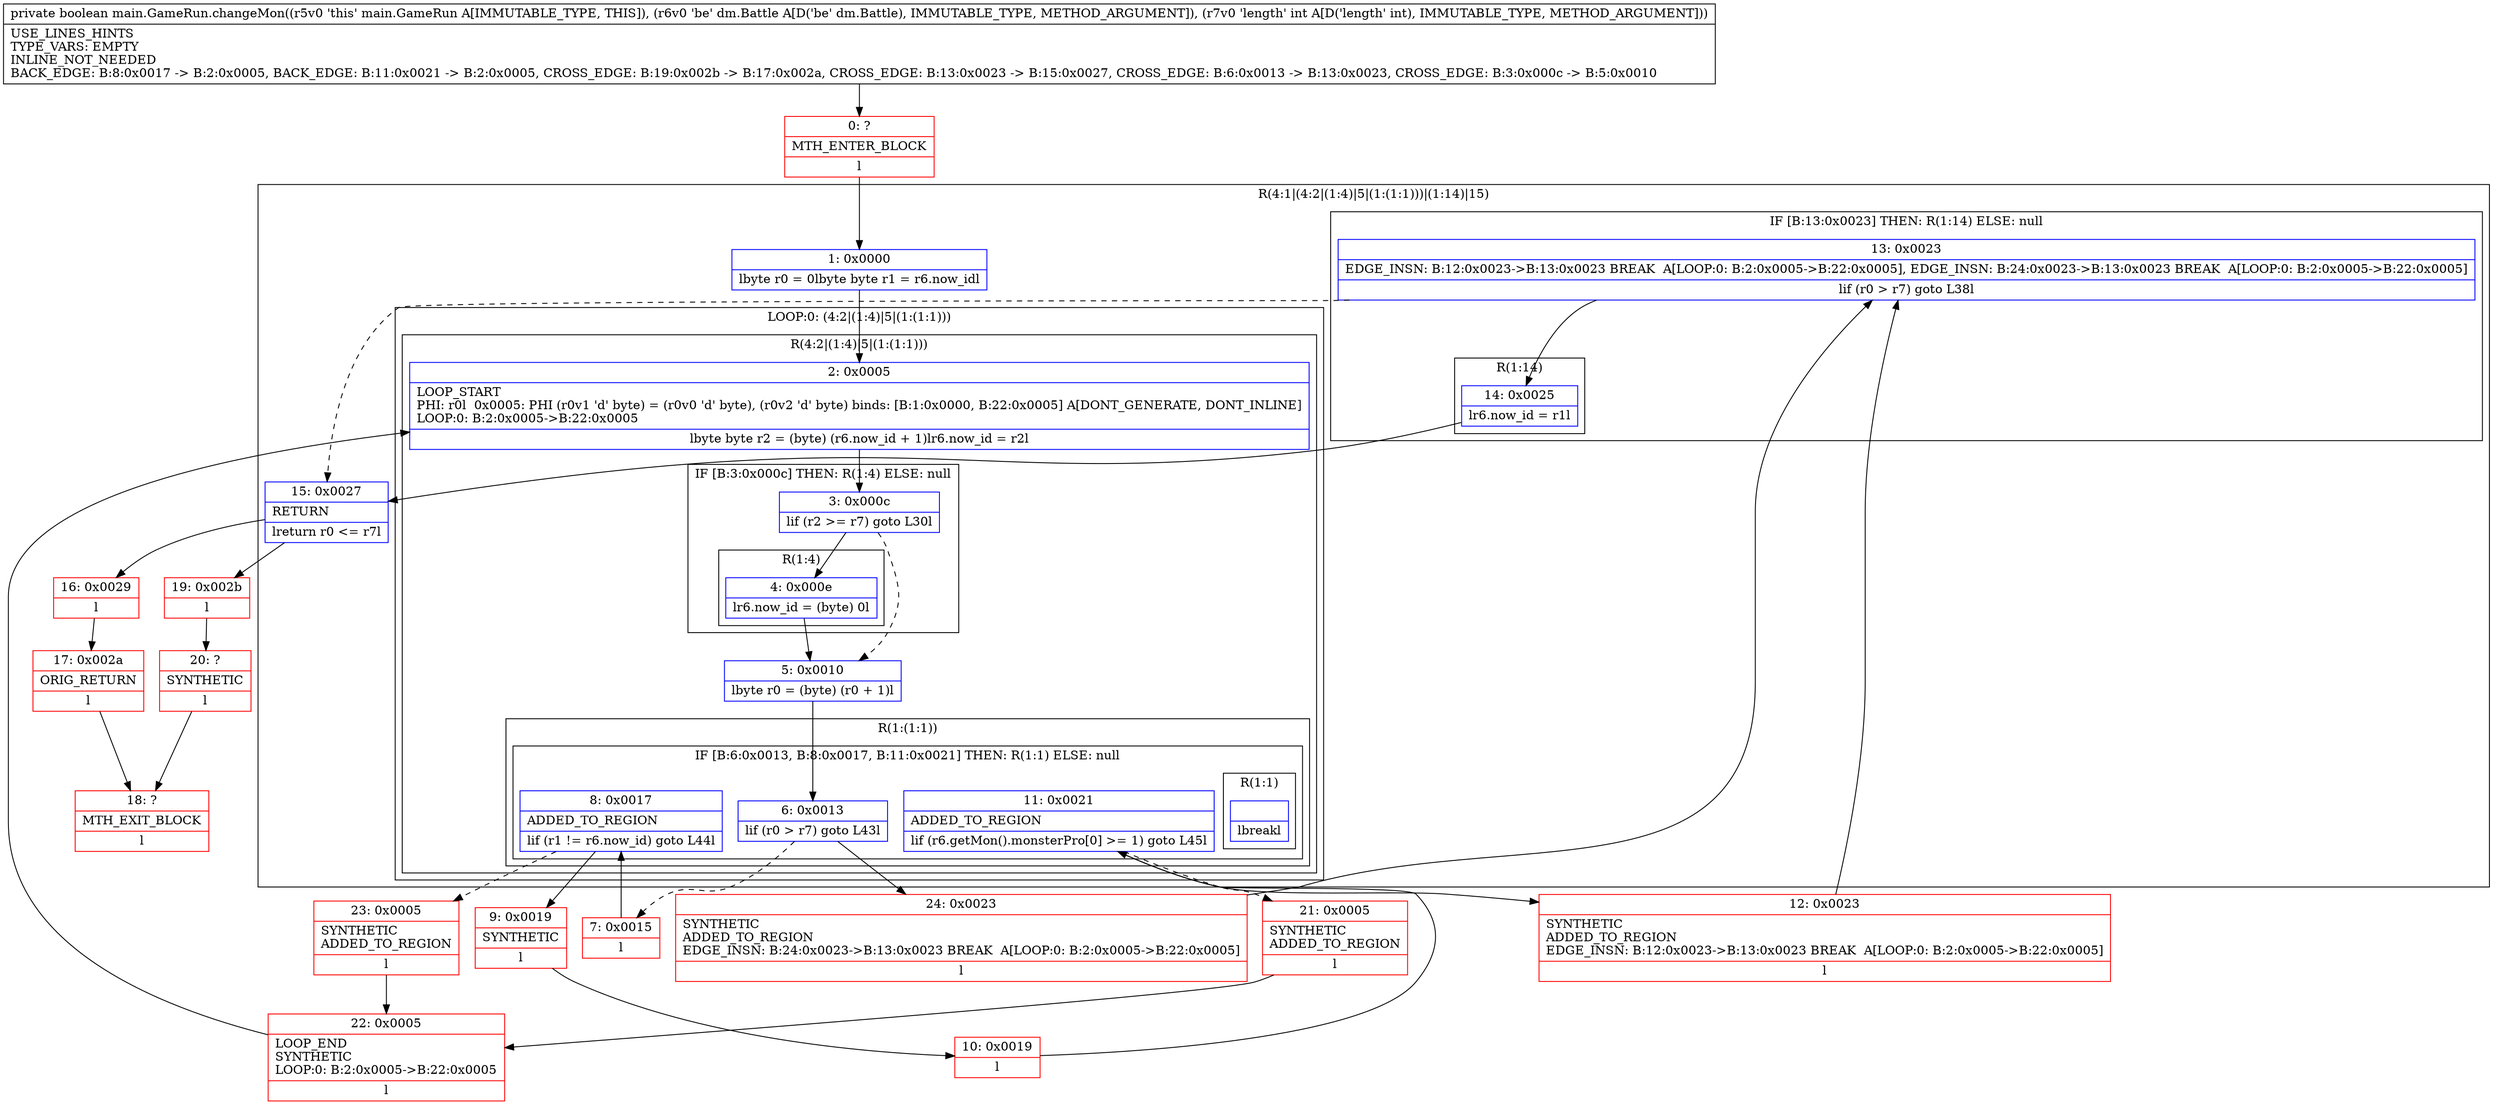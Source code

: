 digraph "CFG formain.GameRun.changeMon(Ldm\/Battle;I)Z" {
subgraph cluster_Region_1356741998 {
label = "R(4:1|(4:2|(1:4)|5|(1:(1:1)))|(1:14)|15)";
node [shape=record,color=blue];
Node_1 [shape=record,label="{1\:\ 0x0000|lbyte r0 = 0lbyte byte r1 = r6.now_idl}"];
subgraph cluster_LoopRegion_107235212 {
label = "LOOP:0: (4:2|(1:4)|5|(1:(1:1)))";
node [shape=record,color=blue];
subgraph cluster_Region_1306601572 {
label = "R(4:2|(1:4)|5|(1:(1:1)))";
node [shape=record,color=blue];
Node_2 [shape=record,label="{2\:\ 0x0005|LOOP_START\lPHI: r0l  0x0005: PHI (r0v1 'd' byte) = (r0v0 'd' byte), (r0v2 'd' byte) binds: [B:1:0x0000, B:22:0x0005] A[DONT_GENERATE, DONT_INLINE]\lLOOP:0: B:2:0x0005\-\>B:22:0x0005\l|lbyte byte r2 = (byte) (r6.now_id + 1)lr6.now_id = r2l}"];
subgraph cluster_IfRegion_922284827 {
label = "IF [B:3:0x000c] THEN: R(1:4) ELSE: null";
node [shape=record,color=blue];
Node_3 [shape=record,label="{3\:\ 0x000c|lif (r2 \>= r7) goto L30l}"];
subgraph cluster_Region_1044767957 {
label = "R(1:4)";
node [shape=record,color=blue];
Node_4 [shape=record,label="{4\:\ 0x000e|lr6.now_id = (byte) 0l}"];
}
}
Node_5 [shape=record,label="{5\:\ 0x0010|lbyte r0 = (byte) (r0 + 1)l}"];
subgraph cluster_Region_2128023070 {
label = "R(1:(1:1))";
node [shape=record,color=blue];
subgraph cluster_IfRegion_682578797 {
label = "IF [B:6:0x0013, B:8:0x0017, B:11:0x0021] THEN: R(1:1) ELSE: null";
node [shape=record,color=blue];
Node_6 [shape=record,label="{6\:\ 0x0013|lif (r0 \> r7) goto L43l}"];
Node_8 [shape=record,label="{8\:\ 0x0017|ADDED_TO_REGION\l|lif (r1 != r6.now_id) goto L44l}"];
Node_11 [shape=record,label="{11\:\ 0x0021|ADDED_TO_REGION\l|lif (r6.getMon().monsterPro[0] \>= 1) goto L45l}"];
subgraph cluster_Region_1312110213 {
label = "R(1:1)";
node [shape=record,color=blue];
Node_InsnContainer_1791574248 [shape=record,label="{|lbreakl}"];
}
}
}
}
}
subgraph cluster_IfRegion_1393173878 {
label = "IF [B:13:0x0023] THEN: R(1:14) ELSE: null";
node [shape=record,color=blue];
Node_13 [shape=record,label="{13\:\ 0x0023|EDGE_INSN: B:12:0x0023\-\>B:13:0x0023 BREAK  A[LOOP:0: B:2:0x0005\-\>B:22:0x0005], EDGE_INSN: B:24:0x0023\-\>B:13:0x0023 BREAK  A[LOOP:0: B:2:0x0005\-\>B:22:0x0005]\l|lif (r0 \> r7) goto L38l}"];
subgraph cluster_Region_1914591028 {
label = "R(1:14)";
node [shape=record,color=blue];
Node_14 [shape=record,label="{14\:\ 0x0025|lr6.now_id = r1l}"];
}
}
Node_15 [shape=record,label="{15\:\ 0x0027|RETURN\l|lreturn r0 \<= r7l}"];
}
Node_0 [shape=record,color=red,label="{0\:\ ?|MTH_ENTER_BLOCK\l|l}"];
Node_7 [shape=record,color=red,label="{7\:\ 0x0015|l}"];
Node_9 [shape=record,color=red,label="{9\:\ 0x0019|SYNTHETIC\l|l}"];
Node_10 [shape=record,color=red,label="{10\:\ 0x0019|l}"];
Node_12 [shape=record,color=red,label="{12\:\ 0x0023|SYNTHETIC\lADDED_TO_REGION\lEDGE_INSN: B:12:0x0023\-\>B:13:0x0023 BREAK  A[LOOP:0: B:2:0x0005\-\>B:22:0x0005]\l|l}"];
Node_16 [shape=record,color=red,label="{16\:\ 0x0029|l}"];
Node_17 [shape=record,color=red,label="{17\:\ 0x002a|ORIG_RETURN\l|l}"];
Node_18 [shape=record,color=red,label="{18\:\ ?|MTH_EXIT_BLOCK\l|l}"];
Node_19 [shape=record,color=red,label="{19\:\ 0x002b|l}"];
Node_20 [shape=record,color=red,label="{20\:\ ?|SYNTHETIC\l|l}"];
Node_21 [shape=record,color=red,label="{21\:\ 0x0005|SYNTHETIC\lADDED_TO_REGION\l|l}"];
Node_22 [shape=record,color=red,label="{22\:\ 0x0005|LOOP_END\lSYNTHETIC\lLOOP:0: B:2:0x0005\-\>B:22:0x0005\l|l}"];
Node_23 [shape=record,color=red,label="{23\:\ 0x0005|SYNTHETIC\lADDED_TO_REGION\l|l}"];
Node_24 [shape=record,color=red,label="{24\:\ 0x0023|SYNTHETIC\lADDED_TO_REGION\lEDGE_INSN: B:24:0x0023\-\>B:13:0x0023 BREAK  A[LOOP:0: B:2:0x0005\-\>B:22:0x0005]\l|l}"];
MethodNode[shape=record,label="{private boolean main.GameRun.changeMon((r5v0 'this' main.GameRun A[IMMUTABLE_TYPE, THIS]), (r6v0 'be' dm.Battle A[D('be' dm.Battle), IMMUTABLE_TYPE, METHOD_ARGUMENT]), (r7v0 'length' int A[D('length' int), IMMUTABLE_TYPE, METHOD_ARGUMENT]))  | USE_LINES_HINTS\lTYPE_VARS: EMPTY\lINLINE_NOT_NEEDED\lBACK_EDGE: B:8:0x0017 \-\> B:2:0x0005, BACK_EDGE: B:11:0x0021 \-\> B:2:0x0005, CROSS_EDGE: B:19:0x002b \-\> B:17:0x002a, CROSS_EDGE: B:13:0x0023 \-\> B:15:0x0027, CROSS_EDGE: B:6:0x0013 \-\> B:13:0x0023, CROSS_EDGE: B:3:0x000c \-\> B:5:0x0010\l}"];
MethodNode -> Node_0;
Node_1 -> Node_2;
Node_2 -> Node_3;
Node_3 -> Node_4;
Node_3 -> Node_5[style=dashed];
Node_4 -> Node_5;
Node_5 -> Node_6;
Node_6 -> Node_7[style=dashed];
Node_6 -> Node_24;
Node_8 -> Node_9;
Node_8 -> Node_23[style=dashed];
Node_11 -> Node_12;
Node_11 -> Node_21[style=dashed];
Node_13 -> Node_14;
Node_13 -> Node_15[style=dashed];
Node_14 -> Node_15;
Node_15 -> Node_16;
Node_15 -> Node_19;
Node_0 -> Node_1;
Node_7 -> Node_8;
Node_9 -> Node_10;
Node_10 -> Node_11;
Node_12 -> Node_13;
Node_16 -> Node_17;
Node_17 -> Node_18;
Node_19 -> Node_20;
Node_20 -> Node_18;
Node_21 -> Node_22;
Node_22 -> Node_2;
Node_23 -> Node_22;
Node_24 -> Node_13;
}

